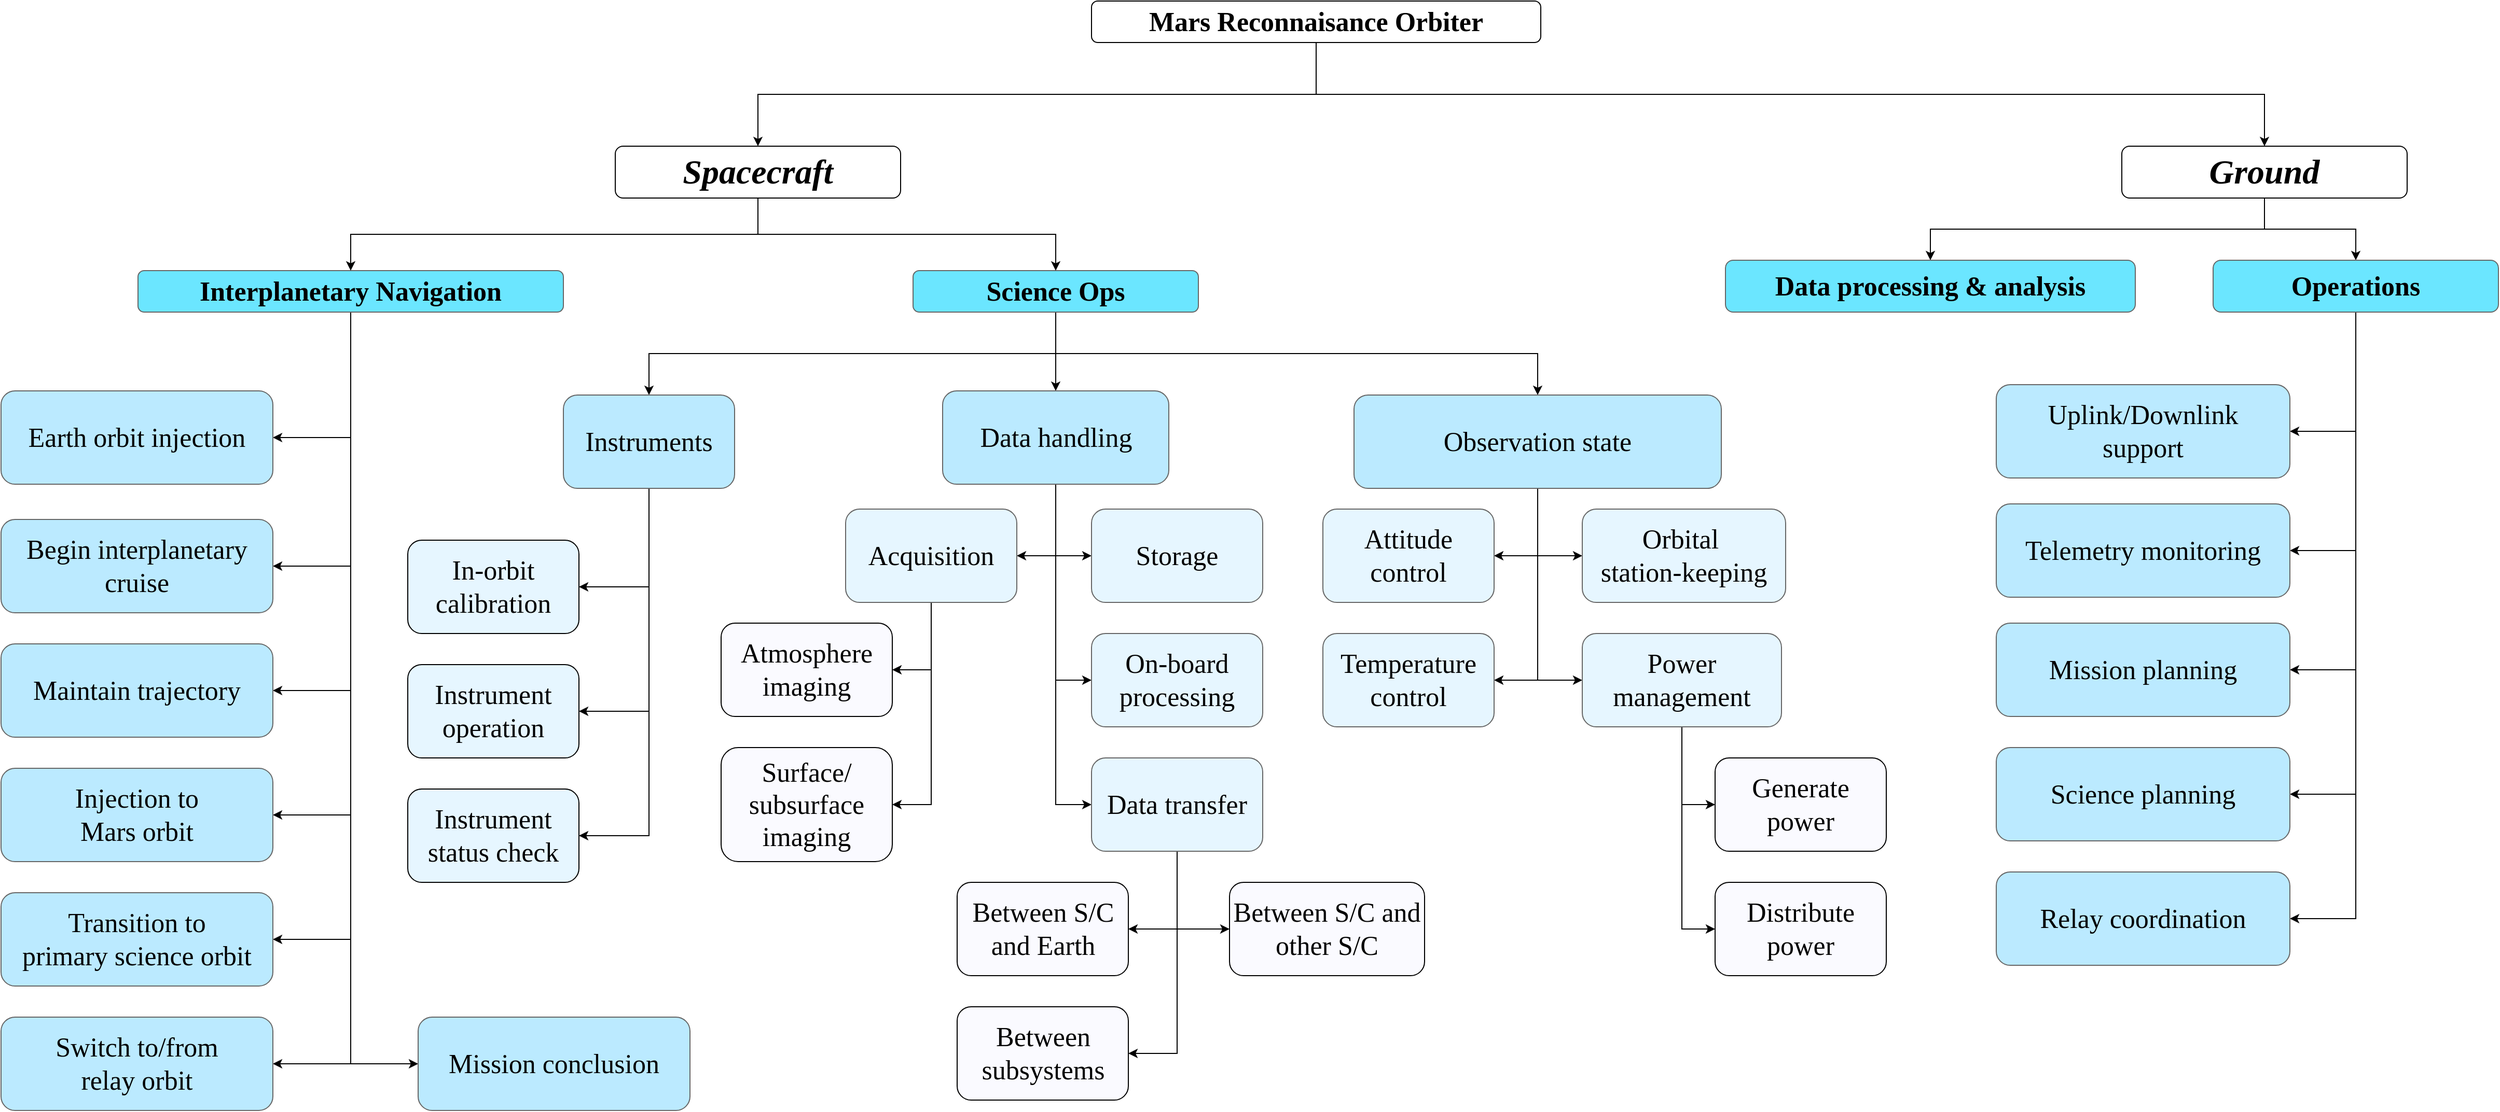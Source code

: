 <mxfile version="26.1.0">
  <diagram name="Page-1" id="b98fa263-6416-c6ec-5b7d-78bf54ef71d0">
    <mxGraphModel dx="1847" dy="1540" grid="0" gridSize="10" guides="1" tooltips="1" connect="1" arrows="1" fold="1" page="0" pageScale="1.5" pageWidth="1169" pageHeight="826" background="#FFFFFF" math="0" shadow="0">
      <root>
        <mxCell id="0" style=";html=1;" />
        <mxCell id="1" style=";html=1;" parent="0" />
        <mxCell id="OxoNi5qvrJBeRdZsODT2-61" style="edgeStyle=orthogonalEdgeStyle;rounded=0;orthogonalLoop=1;jettySize=auto;html=1;exitX=0.5;exitY=1;exitDx=0;exitDy=0;entryX=0.5;entryY=0;entryDx=0;entryDy=0;fontSize=26;" parent="1" source="303ed1de8c2c98b4-3" target="OxoNi5qvrJBeRdZsODT2-58" edge="1">
          <mxGeometry relative="1" as="geometry" />
        </mxCell>
        <mxCell id="OxoNi5qvrJBeRdZsODT2-62" style="edgeStyle=orthogonalEdgeStyle;rounded=0;orthogonalLoop=1;jettySize=auto;html=1;exitX=0.5;exitY=1;exitDx=0;exitDy=0;entryX=0.5;entryY=0;entryDx=0;entryDy=0;fontSize=26;" parent="1" source="303ed1de8c2c98b4-3" target="OxoNi5qvrJBeRdZsODT2-56" edge="1">
          <mxGeometry relative="1" as="geometry" />
        </mxCell>
        <mxCell id="303ed1de8c2c98b4-3" value="Mars Reconnaisance Orbiter" style="whiteSpace=wrap;html=1;rounded=1;shadow=0;strokeWidth=1;fontSize=26;align=center;fontFamily=CMU Serif;fontSource=https%3A%2F%2Ffont.download%2Ffont%2Fcmu-serif;fontStyle=1" parent="1" vertex="1">
          <mxGeometry x="1899" y="200" width="433" height="40" as="geometry" />
        </mxCell>
        <mxCell id="OxoNi5qvrJBeRdZsODT2-29" style="edgeStyle=orthogonalEdgeStyle;rounded=0;orthogonalLoop=1;jettySize=auto;html=1;exitX=0.5;exitY=1;exitDx=0;exitDy=0;entryX=0.5;entryY=0;entryDx=0;entryDy=0;fontSize=26;" parent="1" source="303ed1de8c2c98b4-5" target="OxoNi5qvrJBeRdZsODT2-16" edge="1">
          <mxGeometry relative="1" as="geometry" />
        </mxCell>
        <mxCell id="wUONexCnlZndCB9AWCZm-4" style="edgeStyle=orthogonalEdgeStyle;rounded=0;orthogonalLoop=1;jettySize=auto;html=1;exitX=0.5;exitY=1;exitDx=0;exitDy=0;entryX=0.5;entryY=0;entryDx=0;entryDy=0;fontSize=26;" parent="1" source="303ed1de8c2c98b4-5" target="wUONexCnlZndCB9AWCZm-1" edge="1">
          <mxGeometry relative="1" as="geometry" />
        </mxCell>
        <mxCell id="wUONexCnlZndCB9AWCZm-16" style="edgeStyle=orthogonalEdgeStyle;rounded=0;orthogonalLoop=1;jettySize=auto;html=1;exitX=0.5;exitY=1;exitDx=0;exitDy=0;fontSize=26;" parent="1" source="303ed1de8c2c98b4-5" target="OxoNi5qvrJBeRdZsODT2-15" edge="1">
          <mxGeometry relative="1" as="geometry" />
        </mxCell>
        <mxCell id="303ed1de8c2c98b4-5" value="Science Ops" style="whiteSpace=wrap;html=1;rounded=1;shadow=0;strokeWidth=1;fontSize=26;align=center;fillColor=#6BE6FF;strokeColor=#666666;fontFamily=CMU Serif;fontSource=https%3A%2F%2Ffont.download%2Ffont%2Fcmu-serif;fontStyle=1" parent="1" vertex="1">
          <mxGeometry x="1727" y="460" width="275" height="40" as="geometry" />
        </mxCell>
        <mxCell id="OxoNi5qvrJBeRdZsODT2-8" style="edgeStyle=orthogonalEdgeStyle;rounded=0;orthogonalLoop=1;jettySize=auto;html=1;exitX=0.5;exitY=1;exitDx=0;exitDy=0;entryX=1;entryY=0.5;entryDx=0;entryDy=0;fontSize=26;" parent="1" source="303ed1de8c2c98b4-7" target="OxoNi5qvrJBeRdZsODT2-7" edge="1">
          <mxGeometry relative="1" as="geometry" />
        </mxCell>
        <mxCell id="OxoNi5qvrJBeRdZsODT2-11" style="edgeStyle=orthogonalEdgeStyle;rounded=0;orthogonalLoop=1;jettySize=auto;html=1;exitX=0.5;exitY=1;exitDx=0;exitDy=0;entryX=1;entryY=0.5;entryDx=0;entryDy=0;fontSize=26;" parent="1" source="303ed1de8c2c98b4-7" target="OxoNi5qvrJBeRdZsODT2-10" edge="1">
          <mxGeometry relative="1" as="geometry" />
        </mxCell>
        <mxCell id="OxoNi5qvrJBeRdZsODT2-13" style="edgeStyle=orthogonalEdgeStyle;rounded=0;orthogonalLoop=1;jettySize=auto;html=1;exitX=0.5;exitY=1;exitDx=0;exitDy=0;entryX=1;entryY=0.5;entryDx=0;entryDy=0;fontSize=26;" parent="1" source="303ed1de8c2c98b4-7" target="OxoNi5qvrJBeRdZsODT2-12" edge="1">
          <mxGeometry relative="1" as="geometry" />
        </mxCell>
        <mxCell id="OxoNi5qvrJBeRdZsODT2-85" style="edgeStyle=orthogonalEdgeStyle;rounded=0;orthogonalLoop=1;jettySize=auto;html=1;exitX=0.5;exitY=1;exitDx=0;exitDy=0;entryX=1;entryY=0.5;entryDx=0;entryDy=0;fontSize=26;" parent="1" source="303ed1de8c2c98b4-7" target="OxoNi5qvrJBeRdZsODT2-84" edge="1">
          <mxGeometry relative="1" as="geometry" />
        </mxCell>
        <mxCell id="OxoNi5qvrJBeRdZsODT2-88" style="edgeStyle=orthogonalEdgeStyle;rounded=0;orthogonalLoop=1;jettySize=auto;html=1;exitX=0.5;exitY=1;exitDx=0;exitDy=0;entryX=1;entryY=0.5;entryDx=0;entryDy=0;fontSize=26;" parent="1" source="303ed1de8c2c98b4-7" target="OxoNi5qvrJBeRdZsODT2-87" edge="1">
          <mxGeometry relative="1" as="geometry" />
        </mxCell>
        <mxCell id="NxvaMUHdAj3nQbAcuZh8-9" style="edgeStyle=orthogonalEdgeStyle;rounded=0;orthogonalLoop=1;jettySize=auto;html=1;exitX=0.5;exitY=1;exitDx=0;exitDy=0;entryX=1;entryY=0.5;entryDx=0;entryDy=0;" parent="1" source="303ed1de8c2c98b4-7" target="NxvaMUHdAj3nQbAcuZh8-8" edge="1">
          <mxGeometry relative="1" as="geometry" />
        </mxCell>
        <mxCell id="NxvaMUHdAj3nQbAcuZh8-13" style="edgeStyle=orthogonalEdgeStyle;rounded=0;orthogonalLoop=1;jettySize=auto;html=1;exitX=0.5;exitY=1;exitDx=0;exitDy=0;entryX=0;entryY=0.5;entryDx=0;entryDy=0;" parent="1" source="303ed1de8c2c98b4-7" target="NxvaMUHdAj3nQbAcuZh8-11" edge="1">
          <mxGeometry relative="1" as="geometry" />
        </mxCell>
        <mxCell id="303ed1de8c2c98b4-7" value="Interplanetary Navigation" style="whiteSpace=wrap;html=1;rounded=1;shadow=0;strokeWidth=1;fontSize=26;align=center;fillColor=#6BE6FF;strokeColor=#666666;fontFamily=CMU Serif;fontSource=https%3A%2F%2Ffont.download%2Ffont%2Fcmu-serif;fontStyle=1" parent="1" vertex="1">
          <mxGeometry x="980" y="460" width="410" height="40" as="geometry" />
        </mxCell>
        <mxCell id="OxoNi5qvrJBeRdZsODT2-18" style="edgeStyle=orthogonalEdgeStyle;rounded=0;orthogonalLoop=1;jettySize=auto;html=1;exitX=0.5;exitY=1;exitDx=0;exitDy=0;entryX=1;entryY=0.5;entryDx=0;entryDy=0;fontSize=26;" parent="1" source="OxoNi5qvrJBeRdZsODT2-15" target="OxoNi5qvrJBeRdZsODT2-17" edge="1">
          <mxGeometry relative="1" as="geometry" />
        </mxCell>
        <mxCell id="OxoNi5qvrJBeRdZsODT2-21" style="edgeStyle=orthogonalEdgeStyle;rounded=0;orthogonalLoop=1;jettySize=auto;html=1;exitX=0.5;exitY=1;exitDx=0;exitDy=0;entryX=0;entryY=0.5;entryDx=0;entryDy=0;fontSize=26;" parent="1" source="OxoNi5qvrJBeRdZsODT2-15" target="OxoNi5qvrJBeRdZsODT2-19" edge="1">
          <mxGeometry relative="1" as="geometry" />
        </mxCell>
        <mxCell id="OxoNi5qvrJBeRdZsODT2-30" style="edgeStyle=orthogonalEdgeStyle;rounded=0;orthogonalLoop=1;jettySize=auto;html=1;exitX=0.5;exitY=1;exitDx=0;exitDy=0;entryX=0;entryY=0.5;entryDx=0;entryDy=0;fontSize=26;" parent="1" source="OxoNi5qvrJBeRdZsODT2-15" target="OxoNi5qvrJBeRdZsODT2-20" edge="1">
          <mxGeometry relative="1" as="geometry" />
        </mxCell>
        <mxCell id="OxoNi5qvrJBeRdZsODT2-32" style="edgeStyle=orthogonalEdgeStyle;rounded=0;orthogonalLoop=1;jettySize=auto;html=1;exitX=0.5;exitY=1;exitDx=0;exitDy=0;entryX=0;entryY=0.5;entryDx=0;entryDy=0;fontSize=26;" parent="1" source="OxoNi5qvrJBeRdZsODT2-15" target="OxoNi5qvrJBeRdZsODT2-31" edge="1">
          <mxGeometry relative="1" as="geometry" />
        </mxCell>
        <mxCell id="OxoNi5qvrJBeRdZsODT2-15" value="Data&amp;nbsp;&lt;span style=&quot;background-color: transparent; color: light-dark(rgb(0, 0, 0), rgb(255, 255, 255));&quot;&gt;handling&lt;/span&gt;" style="whiteSpace=wrap;html=1;rounded=1;shadow=0;strokeWidth=1;fontSize=26;align=center;fillColor=#BBEAFF;strokeColor=#666666;fontFamily=CMU Serif;fontSource=https%3A%2F%2Ffont.download%2Ffont%2Fcmu-serif;" parent="1" vertex="1">
          <mxGeometry x="1755.5" y="576" width="218" height="90" as="geometry" />
        </mxCell>
        <mxCell id="OxoNi5qvrJBeRdZsODT2-44" style="edgeStyle=orthogonalEdgeStyle;rounded=0;orthogonalLoop=1;jettySize=auto;html=1;exitX=0.5;exitY=1;exitDx=0;exitDy=0;entryX=0;entryY=0.5;entryDx=0;entryDy=0;fontSize=26;" parent="1" source="OxoNi5qvrJBeRdZsODT2-16" target="OxoNi5qvrJBeRdZsODT2-42" edge="1">
          <mxGeometry relative="1" as="geometry" />
        </mxCell>
        <mxCell id="OxoNi5qvrJBeRdZsODT2-46" style="edgeStyle=orthogonalEdgeStyle;rounded=0;orthogonalLoop=1;jettySize=auto;html=1;exitX=0.5;exitY=1;exitDx=0;exitDy=0;entryX=0;entryY=0.5;entryDx=0;entryDy=0;fontSize=26;" parent="1" source="OxoNi5qvrJBeRdZsODT2-16" target="OxoNi5qvrJBeRdZsODT2-45" edge="1">
          <mxGeometry relative="1" as="geometry" />
        </mxCell>
        <mxCell id="OxoNi5qvrJBeRdZsODT2-48" style="edgeStyle=orthogonalEdgeStyle;rounded=0;orthogonalLoop=1;jettySize=auto;html=1;exitX=0.5;exitY=1;exitDx=0;exitDy=0;entryX=1;entryY=0.5;entryDx=0;entryDy=0;fontSize=26;" parent="1" source="OxoNi5qvrJBeRdZsODT2-16" target="OxoNi5qvrJBeRdZsODT2-47" edge="1">
          <mxGeometry relative="1" as="geometry" />
        </mxCell>
        <mxCell id="OxoNi5qvrJBeRdZsODT2-50" style="edgeStyle=orthogonalEdgeStyle;rounded=0;orthogonalLoop=1;jettySize=auto;html=1;exitX=0.5;exitY=1;exitDx=0;exitDy=0;entryX=1;entryY=0.5;entryDx=0;entryDy=0;fontSize=26;" parent="1" source="OxoNi5qvrJBeRdZsODT2-16" target="OxoNi5qvrJBeRdZsODT2-49" edge="1">
          <mxGeometry relative="1" as="geometry" />
        </mxCell>
        <mxCell id="OxoNi5qvrJBeRdZsODT2-16" value="Observation state" style="whiteSpace=wrap;html=1;rounded=1;shadow=0;strokeWidth=1;fontSize=26;align=center;fillColor=#BBEAFF;strokeColor=#666666;fontFamily=CMU Serif;fontSource=https%3A%2F%2Ffont.download%2Ffont%2Fcmu-serif;" parent="1" vertex="1">
          <mxGeometry x="2152" y="580" width="354" height="90" as="geometry" />
        </mxCell>
        <mxCell id="OxoNi5qvrJBeRdZsODT2-25" style="edgeStyle=orthogonalEdgeStyle;rounded=0;orthogonalLoop=1;jettySize=auto;html=1;exitX=0.5;exitY=1;exitDx=0;exitDy=0;entryX=1;entryY=0.5;entryDx=0;entryDy=0;fontSize=26;" parent="1" source="OxoNi5qvrJBeRdZsODT2-17" target="OxoNi5qvrJBeRdZsODT2-22" edge="1">
          <mxGeometry relative="1" as="geometry" />
        </mxCell>
        <mxCell id="OxoNi5qvrJBeRdZsODT2-27" style="edgeStyle=orthogonalEdgeStyle;rounded=0;orthogonalLoop=1;jettySize=auto;html=1;exitX=0.5;exitY=1;exitDx=0;exitDy=0;entryX=1;entryY=0.5;entryDx=0;entryDy=0;fontSize=26;" parent="1" source="OxoNi5qvrJBeRdZsODT2-17" target="OxoNi5qvrJBeRdZsODT2-26" edge="1">
          <mxGeometry relative="1" as="geometry" />
        </mxCell>
        <mxCell id="OxoNi5qvrJBeRdZsODT2-17" value="Acquisition" style="whiteSpace=wrap;html=1;rounded=1;shadow=0;strokeWidth=1;fontSize=26;align=center;fillColor=#E6F6FF;strokeColor=#666666;fontFamily=CMU Serif;fontSource=https%3A%2F%2Ffont.download%2Ffont%2Fcmu-serif;" parent="1" vertex="1">
          <mxGeometry x="1662" y="690" width="165" height="90" as="geometry" />
        </mxCell>
        <mxCell id="OxoNi5qvrJBeRdZsODT2-19" value="Storage" style="whiteSpace=wrap;html=1;rounded=1;shadow=0;strokeWidth=1;fontSize=26;align=center;fillColor=#E6F6FF;strokeColor=#666666;fontFamily=CMU Serif;fontSource=https%3A%2F%2Ffont.download%2Ffont%2Fcmu-serif;" parent="1" vertex="1">
          <mxGeometry x="1899" y="690" width="165" height="90" as="geometry" />
        </mxCell>
        <mxCell id="OxoNi5qvrJBeRdZsODT2-20" value="On-board processing" style="whiteSpace=wrap;html=1;rounded=1;shadow=0;strokeWidth=1;fontSize=26;align=center;fillColor=#E6F6FF;strokeColor=#666666;fontFamily=CMU Serif;fontSource=https%3A%2F%2Ffont.download%2Ffont%2Fcmu-serif;" parent="1" vertex="1">
          <mxGeometry x="1899" y="810" width="165" height="90" as="geometry" />
        </mxCell>
        <mxCell id="OxoNi5qvrJBeRdZsODT2-22" value="Atmosphere&lt;div&gt;imaging&lt;/div&gt;" style="whiteSpace=wrap;html=1;rounded=1;shadow=0;strokeWidth=1;fontSize=26;align=center;fontFamily=CMU Serif;fontSource=https%3A%2F%2Ffont.download%2Ffont%2Fcmu-serif;fillColor=light-dark(#fafaff, #242424);strokeColor=default;fontColor=light-dark(#000000, #c1c1c1);gradientColor=none;fillStyle=auto;" parent="1" vertex="1">
          <mxGeometry x="1542" y="800" width="165" height="90" as="geometry" />
        </mxCell>
        <mxCell id="OxoNi5qvrJBeRdZsODT2-26" value="Surface/&lt;div&gt;subsurface imaging&lt;/div&gt;" style="whiteSpace=wrap;html=1;rounded=1;shadow=0;strokeWidth=1;fontSize=26;align=center;fontFamily=CMU Serif;fontSource=https%3A%2F%2Ffont.download%2Ffont%2Fcmu-serif;fillColor=light-dark(#fafaff, #242424);strokeColor=default;fontColor=light-dark(#000000, #c1c1c1);gradientColor=none;fillStyle=auto;" parent="1" vertex="1">
          <mxGeometry x="1542" y="920" width="165" height="110" as="geometry" />
        </mxCell>
        <mxCell id="OxoNi5qvrJBeRdZsODT2-36" style="edgeStyle=orthogonalEdgeStyle;rounded=0;orthogonalLoop=1;jettySize=auto;html=1;exitX=0.5;exitY=1;exitDx=0;exitDy=0;entryX=1;entryY=0.5;entryDx=0;entryDy=0;fontSize=26;strokeColor=default;" parent="1" source="OxoNi5qvrJBeRdZsODT2-31" target="OxoNi5qvrJBeRdZsODT2-35" edge="1">
          <mxGeometry relative="1" as="geometry" />
        </mxCell>
        <mxCell id="OxoNi5qvrJBeRdZsODT2-38" style="edgeStyle=orthogonalEdgeStyle;rounded=0;orthogonalLoop=1;jettySize=auto;html=1;exitX=0.5;exitY=1;exitDx=0;exitDy=0;entryX=1;entryY=0.5;entryDx=0;entryDy=0;fontSize=26;strokeColor=default;" parent="1" source="OxoNi5qvrJBeRdZsODT2-31" target="OxoNi5qvrJBeRdZsODT2-37" edge="1">
          <mxGeometry relative="1" as="geometry" />
        </mxCell>
        <mxCell id="OxoNi5qvrJBeRdZsODT2-41" style="edgeStyle=orthogonalEdgeStyle;rounded=0;orthogonalLoop=1;jettySize=auto;html=1;exitX=0.5;exitY=1;exitDx=0;exitDy=0;entryX=0;entryY=0.5;entryDx=0;entryDy=0;fontSize=26;strokeColor=default;" parent="1" source="OxoNi5qvrJBeRdZsODT2-31" target="OxoNi5qvrJBeRdZsODT2-39" edge="1">
          <mxGeometry relative="1" as="geometry" />
        </mxCell>
        <mxCell id="OxoNi5qvrJBeRdZsODT2-31" value="Data transfer" style="whiteSpace=wrap;html=1;rounded=1;shadow=0;strokeWidth=1;fontSize=26;align=center;fillColor=#E6F6FF;strokeColor=#666666;fontFamily=CMU Serif;fontSource=https%3A%2F%2Ffont.download%2Ffont%2Fcmu-serif;" parent="1" vertex="1">
          <mxGeometry x="1899" y="930" width="165" height="90" as="geometry" />
        </mxCell>
        <mxCell id="OxoNi5qvrJBeRdZsODT2-35" value="Between S/C and Earth" style="whiteSpace=wrap;html=1;rounded=1;shadow=0;strokeWidth=1;fontSize=26;align=center;fontFamily=CMU Serif;fontSource=https%3A%2F%2Ffont.download%2Ffont%2Fcmu-serif;fillColor=light-dark(#fafaff, #242424);fontColor=light-dark(#000000, #c1c1c1);strokeColor=default;gradientColor=none;" parent="1" vertex="1">
          <mxGeometry x="1769.5" y="1050" width="165" height="90" as="geometry" />
        </mxCell>
        <mxCell id="OxoNi5qvrJBeRdZsODT2-37" value="Between subsystems" style="whiteSpace=wrap;html=1;rounded=1;shadow=0;strokeWidth=1;fontSize=26;align=center;fontFamily=CMU Serif;fontSource=https%3A%2F%2Ffont.download%2Ffont%2Fcmu-serif;fillColor=light-dark(#fafaff, #242424);fontColor=light-dark(#000000, #c1c1c1);strokeColor=default;gradientColor=none;" parent="1" vertex="1">
          <mxGeometry x="1769.5" y="1170" width="165" height="90" as="geometry" />
        </mxCell>
        <mxCell id="OxoNi5qvrJBeRdZsODT2-39" value="Between S/C and other S/C" style="whiteSpace=wrap;html=1;rounded=1;shadow=0;strokeWidth=1;fontSize=26;align=center;fontFamily=CMU Serif;fontSource=https%3A%2F%2Ffont.download%2Ffont%2Fcmu-serif;fillColor=light-dark(#fafaff, #242424);fontColor=light-dark(#000000, #c1c1c1);strokeColor=default;gradientColor=none;" parent="1" vertex="1">
          <mxGeometry x="2032" y="1050" width="188" height="90" as="geometry" />
        </mxCell>
        <mxCell id="OxoNi5qvrJBeRdZsODT2-42" value="Orbital&amp;nbsp;&lt;div&gt;station-keeping&lt;/div&gt;" style="whiteSpace=wrap;html=1;rounded=1;shadow=0;strokeWidth=1;fontSize=26;align=center;fillColor=#E6F6FF;strokeColor=#666666;fontFamily=CMU Serif;fontSource=https%3A%2F%2Ffont.download%2Ffont%2Fcmu-serif;" parent="1" vertex="1">
          <mxGeometry x="2372" y="690" width="196" height="90" as="geometry" />
        </mxCell>
        <mxCell id="wUONexCnlZndCB9AWCZm-21" style="edgeStyle=orthogonalEdgeStyle;rounded=0;orthogonalLoop=1;jettySize=auto;html=1;exitX=0.5;exitY=1;exitDx=0;exitDy=0;entryX=0;entryY=0.5;entryDx=0;entryDy=0;fontSize=26;" parent="1" source="OxoNi5qvrJBeRdZsODT2-45" target="OxoNi5qvrJBeRdZsODT2-51" edge="1">
          <mxGeometry relative="1" as="geometry" />
        </mxCell>
        <mxCell id="wUONexCnlZndCB9AWCZm-22" style="edgeStyle=orthogonalEdgeStyle;rounded=0;orthogonalLoop=1;jettySize=auto;html=1;exitX=0.5;exitY=1;exitDx=0;exitDy=0;entryX=0;entryY=0.5;entryDx=0;entryDy=0;fontSize=26;" parent="1" source="OxoNi5qvrJBeRdZsODT2-45" target="OxoNi5qvrJBeRdZsODT2-53" edge="1">
          <mxGeometry relative="1" as="geometry" />
        </mxCell>
        <mxCell id="OxoNi5qvrJBeRdZsODT2-45" value="Power&lt;div&gt;management&lt;/div&gt;" style="whiteSpace=wrap;html=1;rounded=1;shadow=0;strokeWidth=1;fontSize=26;align=center;fillColor=#E6F6FF;strokeColor=#666666;fontFamily=CMU Serif;fontSource=https%3A%2F%2Ffont.download%2Ffont%2Fcmu-serif;" parent="1" vertex="1">
          <mxGeometry x="2372" y="810" width="192" height="90" as="geometry" />
        </mxCell>
        <mxCell id="OxoNi5qvrJBeRdZsODT2-47" value="Attitude&lt;div&gt;control&lt;/div&gt;" style="whiteSpace=wrap;html=1;rounded=1;shadow=0;strokeWidth=1;fontSize=26;align=center;fillColor=#E6F6FF;strokeColor=#666666;fontFamily=CMU Serif;fontSource=https%3A%2F%2Ffont.download%2Ffont%2Fcmu-serif;" parent="1" vertex="1">
          <mxGeometry x="2122" y="690" width="165" height="90" as="geometry" />
        </mxCell>
        <mxCell id="OxoNi5qvrJBeRdZsODT2-49" value="Temperature control" style="whiteSpace=wrap;html=1;rounded=1;shadow=0;strokeWidth=1;fontSize=26;align=center;fillColor=#E6F6FF;strokeColor=#666666;fontFamily=CMU Serif;fontSource=https%3A%2F%2Ffont.download%2Ffont%2Fcmu-serif;" parent="1" vertex="1">
          <mxGeometry x="2122" y="810" width="165" height="90" as="geometry" />
        </mxCell>
        <mxCell id="OxoNi5qvrJBeRdZsODT2-51" value="Generate power" style="whiteSpace=wrap;html=1;rounded=1;shadow=0;strokeWidth=1;fontSize=26;align=center;fillColor=light-dark(#fafaff, #242424);strokeColor=default;fontFamily=CMU Serif;fontSource=https%3A%2F%2Ffont.download%2Ffont%2Fcmu-serif;gradientColor=none;" parent="1" vertex="1">
          <mxGeometry x="2500" y="930" width="165" height="90" as="geometry" />
        </mxCell>
        <mxCell id="OxoNi5qvrJBeRdZsODT2-53" value="Distribute power" style="whiteSpace=wrap;html=1;rounded=1;shadow=0;strokeWidth=1;fontSize=26;align=center;fillColor=light-dark(#fafaff, #242424);strokeColor=default;fontFamily=CMU Serif;fontSource=https%3A%2F%2Ffont.download%2Ffont%2Fcmu-serif;gradientColor=none;" parent="1" vertex="1">
          <mxGeometry x="2500" y="1050" width="165" height="90" as="geometry" />
        </mxCell>
        <mxCell id="OxoNi5qvrJBeRdZsODT2-72" style="edgeStyle=orthogonalEdgeStyle;rounded=0;orthogonalLoop=1;jettySize=auto;html=1;exitX=0.5;exitY=1;exitDx=0;exitDy=0;entryX=0.5;entryY=0;entryDx=0;entryDy=0;fontSize=26;" parent="1" source="OxoNi5qvrJBeRdZsODT2-56" target="OxoNi5qvrJBeRdZsODT2-70" edge="1">
          <mxGeometry relative="1" as="geometry" />
        </mxCell>
        <mxCell id="OxoNi5qvrJBeRdZsODT2-76" style="edgeStyle=orthogonalEdgeStyle;rounded=0;orthogonalLoop=1;jettySize=auto;html=1;exitX=0.5;exitY=1;exitDx=0;exitDy=0;entryX=0.5;entryY=0;entryDx=0;entryDy=0;fontSize=26;" parent="1" source="OxoNi5qvrJBeRdZsODT2-56" target="OxoNi5qvrJBeRdZsODT2-75" edge="1">
          <mxGeometry relative="1" as="geometry" />
        </mxCell>
        <mxCell id="OxoNi5qvrJBeRdZsODT2-59" style="edgeStyle=orthogonalEdgeStyle;rounded=0;orthogonalLoop=1;jettySize=auto;html=1;exitX=0.5;exitY=1;exitDx=0;exitDy=0;entryX=0.5;entryY=0;entryDx=0;entryDy=0;fontSize=26;" parent="1" source="OxoNi5qvrJBeRdZsODT2-58" target="303ed1de8c2c98b4-7" edge="1">
          <mxGeometry relative="1" as="geometry" />
        </mxCell>
        <mxCell id="OxoNi5qvrJBeRdZsODT2-60" style="edgeStyle=orthogonalEdgeStyle;rounded=0;orthogonalLoop=1;jettySize=auto;html=1;exitX=0.5;exitY=1;exitDx=0;exitDy=0;entryX=0.5;entryY=0;entryDx=0;entryDy=0;fontSize=26;" parent="1" source="OxoNi5qvrJBeRdZsODT2-58" target="303ed1de8c2c98b4-5" edge="1">
          <mxGeometry relative="1" as="geometry" />
        </mxCell>
        <mxCell id="wUONexCnlZndCB9AWCZm-18" style="edgeStyle=orthogonalEdgeStyle;rounded=0;orthogonalLoop=1;jettySize=auto;html=1;exitX=0.5;exitY=1;exitDx=0;exitDy=0;entryX=1;entryY=0.5;entryDx=0;entryDy=0;fontSize=26;" parent="1" source="OxoNi5qvrJBeRdZsODT2-70" target="OxoNi5qvrJBeRdZsODT2-77" edge="1">
          <mxGeometry relative="1" as="geometry" />
        </mxCell>
        <mxCell id="wUONexCnlZndCB9AWCZm-19" style="edgeStyle=orthogonalEdgeStyle;rounded=0;orthogonalLoop=1;jettySize=auto;html=1;exitX=0.5;exitY=1;exitDx=0;exitDy=0;entryX=1;entryY=0.5;entryDx=0;entryDy=0;fontSize=26;" parent="1" source="OxoNi5qvrJBeRdZsODT2-70" target="OxoNi5qvrJBeRdZsODT2-79" edge="1">
          <mxGeometry relative="1" as="geometry" />
        </mxCell>
        <mxCell id="wUONexCnlZndCB9AWCZm-20" style="edgeStyle=orthogonalEdgeStyle;rounded=0;orthogonalLoop=1;jettySize=auto;html=1;exitX=0.5;exitY=1;exitDx=0;exitDy=0;entryX=1;entryY=0.5;entryDx=0;entryDy=0;fontSize=26;" parent="1" source="OxoNi5qvrJBeRdZsODT2-70" target="OxoNi5qvrJBeRdZsODT2-81" edge="1">
          <mxGeometry relative="1" as="geometry" />
        </mxCell>
        <mxCell id="NxvaMUHdAj3nQbAcuZh8-3" style="edgeStyle=orthogonalEdgeStyle;rounded=0;orthogonalLoop=1;jettySize=auto;html=1;exitX=0.5;exitY=1;exitDx=0;exitDy=0;entryX=1;entryY=0.5;entryDx=0;entryDy=0;" parent="1" source="OxoNi5qvrJBeRdZsODT2-70" target="NxvaMUHdAj3nQbAcuZh8-2" edge="1">
          <mxGeometry relative="1" as="geometry" />
        </mxCell>
        <mxCell id="NxvaMUHdAj3nQbAcuZh8-5" style="edgeStyle=orthogonalEdgeStyle;rounded=0;orthogonalLoop=1;jettySize=auto;html=1;exitX=0.5;exitY=1;exitDx=0;exitDy=0;entryX=1;entryY=0.5;entryDx=0;entryDy=0;" parent="1" source="OxoNi5qvrJBeRdZsODT2-70" target="NxvaMUHdAj3nQbAcuZh8-4" edge="1">
          <mxGeometry relative="1" as="geometry" />
        </mxCell>
        <mxCell id="OxoNi5qvrJBeRdZsODT2-70" value="Operations" style="whiteSpace=wrap;html=1;rounded=1;shadow=0;strokeWidth=1;fontSize=26;align=center;fillColor=#6BE6FF;strokeColor=#666666;fontFamily=CMU Serif;fontSource=https%3A%2F%2Ffont.download%2Ffont%2Fcmu-serif;fontStyle=1" parent="1" vertex="1">
          <mxGeometry x="2980" y="450" width="275" height="50" as="geometry" />
        </mxCell>
        <mxCell id="OxoNi5qvrJBeRdZsODT2-75" value="Data processing &amp;amp;&amp;nbsp;&lt;span style=&quot;background-color: transparent; color: light-dark(rgb(0, 0, 0), rgb(255, 255, 255));&quot;&gt;analysis&lt;/span&gt;" style="whiteSpace=wrap;html=1;rounded=1;shadow=0;strokeWidth=1;fontSize=26;align=center;fillColor=#6BE6FF;strokeColor=#666666;fontFamily=CMU Serif;fontSource=https%3A%2F%2Ffont.download%2Ffont%2Fcmu-serif;fontStyle=1" parent="1" vertex="1">
          <mxGeometry x="2510" y="450" width="395" height="50" as="geometry" />
        </mxCell>
        <mxCell id="wUONexCnlZndCB9AWCZm-8" style="edgeStyle=orthogonalEdgeStyle;rounded=0;orthogonalLoop=1;jettySize=auto;html=1;exitX=0.5;exitY=1;exitDx=0;exitDy=0;entryX=1;entryY=0.5;entryDx=0;entryDy=0;fontSize=26;" parent="1" source="wUONexCnlZndCB9AWCZm-1" target="wUONexCnlZndCB9AWCZm-5" edge="1">
          <mxGeometry relative="1" as="geometry" />
        </mxCell>
        <mxCell id="wUONexCnlZndCB9AWCZm-9" style="edgeStyle=orthogonalEdgeStyle;rounded=0;orthogonalLoop=1;jettySize=auto;html=1;exitX=0.5;exitY=1;exitDx=0;exitDy=0;entryX=1;entryY=0.5;entryDx=0;entryDy=0;fontSize=26;" parent="1" source="wUONexCnlZndCB9AWCZm-1" target="wUONexCnlZndCB9AWCZm-6" edge="1">
          <mxGeometry relative="1" as="geometry" />
        </mxCell>
        <mxCell id="wUONexCnlZndCB9AWCZm-10" style="edgeStyle=orthogonalEdgeStyle;rounded=0;orthogonalLoop=1;jettySize=auto;html=1;exitX=0.5;exitY=1;exitDx=0;exitDy=0;entryX=1;entryY=0.5;entryDx=0;entryDy=0;fontSize=26;" parent="1" source="wUONexCnlZndCB9AWCZm-1" target="wUONexCnlZndCB9AWCZm-7" edge="1">
          <mxGeometry relative="1" as="geometry" />
        </mxCell>
        <mxCell id="wUONexCnlZndCB9AWCZm-1" value="Instruments" style="whiteSpace=wrap;html=1;rounded=1;shadow=0;strokeWidth=1;fontSize=26;align=center;fillColor=#BBEAFF;strokeColor=#666666;fontFamily=CMU Serif;fontSource=https%3A%2F%2Ffont.download%2Ffont%2Fcmu-serif;" parent="1" vertex="1">
          <mxGeometry x="1390" y="580" width="165" height="90" as="geometry" />
        </mxCell>
        <mxCell id="wUONexCnlZndCB9AWCZm-5" value="In-orbit calibration" style="whiteSpace=wrap;html=1;rounded=1;shadow=0;strokeWidth=1;fontSize=26;align=center;fontFamily=CMU Serif;fontSource=https%3A%2F%2Ffont.download%2Ffont%2Fcmu-serif;fillColor=light-dark(#E6F6FF,#242424);strokeColor=default;fontColor=light-dark(#000000, #c1c1c1);gradientColor=none;fillStyle=auto;" parent="1" vertex="1">
          <mxGeometry x="1240" y="720" width="165" height="90" as="geometry" />
        </mxCell>
        <mxCell id="wUONexCnlZndCB9AWCZm-6" value="Instrument&lt;div&gt;operation&lt;/div&gt;" style="whiteSpace=wrap;html=1;rounded=1;shadow=0;strokeWidth=1;fontSize=26;align=center;fontFamily=CMU Serif;fontSource=https%3A%2F%2Ffont.download%2Ffont%2Fcmu-serif;fillColor=light-dark(#E6F6FF,#242424);strokeColor=default;fontColor=light-dark(#000000, #c1c1c1);gradientColor=none;fillStyle=auto;" parent="1" vertex="1">
          <mxGeometry x="1240" y="840" width="165" height="90" as="geometry" />
        </mxCell>
        <mxCell id="wUONexCnlZndCB9AWCZm-7" value="Instrument status check" style="whiteSpace=wrap;html=1;rounded=1;shadow=0;strokeWidth=1;fontSize=26;align=center;fontFamily=CMU Serif;fontSource=https%3A%2F%2Ffont.download%2Ffont%2Fcmu-serif;fillColor=light-dark(#E6F6FF,#242424);strokeColor=default;fontColor=light-dark(#000000, #c1c1c1);gradientColor=none;fillStyle=auto;" parent="1" vertex="1">
          <mxGeometry x="1240" y="960" width="165" height="90" as="geometry" />
        </mxCell>
        <mxCell id="NxvaMUHdAj3nQbAcuZh8-2" value="Science planning" style="whiteSpace=wrap;html=1;rounded=1;shadow=0;strokeWidth=1;fontSize=26;align=center;fillColor=#BBEAFF;strokeColor=#666666;fontFamily=CMU Serif;fontSource=https%3A%2F%2Ffont.download%2Ffont%2Fcmu-serif;" parent="1" vertex="1">
          <mxGeometry x="2771" y="920" width="283" height="90" as="geometry" />
        </mxCell>
        <mxCell id="NxvaMUHdAj3nQbAcuZh8-4" value="Relay coordination" style="whiteSpace=wrap;html=1;rounded=1;shadow=0;strokeWidth=1;fontSize=26;align=center;fillColor=#BBEAFF;strokeColor=#666666;fontFamily=CMU Serif;fontSource=https%3A%2F%2Ffont.download%2Ffont%2Fcmu-serif;" parent="1" vertex="1">
          <mxGeometry x="2771" y="1040" width="283" height="90" as="geometry" />
        </mxCell>
        <mxCell id="OxoNi5qvrJBeRdZsODT2-77" value="Uplink/Downlink&lt;div&gt;support&lt;/div&gt;" style="whiteSpace=wrap;html=1;rounded=1;shadow=0;strokeWidth=1;fontSize=26;align=center;fillColor=#BBEAFF;strokeColor=#666666;fontFamily=CMU Serif;fontSource=https%3A%2F%2Ffont.download%2Ffont%2Fcmu-serif;" parent="1" vertex="1">
          <mxGeometry x="2771" y="570" width="283" height="90" as="geometry" />
        </mxCell>
        <mxCell id="OxoNi5qvrJBeRdZsODT2-79" value="Telemetry monitoring" style="whiteSpace=wrap;html=1;rounded=1;shadow=0;strokeWidth=1;fontSize=26;align=center;fillColor=#BBEAFF;strokeColor=#666666;fontFamily=CMU Serif;fontSource=https%3A%2F%2Ffont.download%2Ffont%2Fcmu-serif;" parent="1" vertex="1">
          <mxGeometry x="2771" y="685" width="283" height="90" as="geometry" />
        </mxCell>
        <mxCell id="OxoNi5qvrJBeRdZsODT2-81" value="Mission planning" style="whiteSpace=wrap;html=1;rounded=1;shadow=0;strokeWidth=1;fontSize=26;align=center;fillColor=#BBEAFF;strokeColor=#666666;fontFamily=CMU Serif;fontSource=https%3A%2F%2Ffont.download%2Ffont%2Fcmu-serif;" parent="1" vertex="1">
          <mxGeometry x="2771" y="800" width="283" height="90" as="geometry" />
        </mxCell>
        <mxCell id="NxvaMUHdAj3nQbAcuZh8-7" value="" style="group" parent="1" vertex="1" connectable="0">
          <mxGeometry x="1440" y="340" width="1727" height="50" as="geometry" />
        </mxCell>
        <mxCell id="OxoNi5qvrJBeRdZsODT2-56" value="Ground" style="whiteSpace=wrap;html=1;rounded=1;shadow=0;strokeWidth=1;fontSize=33;align=center;fontFamily=CMU Serif;fontSource=https%3A%2F%2Ffont.download%2Ffont%2Fcmu-serif;fontStyle=3" parent="NxvaMUHdAj3nQbAcuZh8-7" vertex="1">
          <mxGeometry x="1452" width="275" height="50" as="geometry" />
        </mxCell>
        <mxCell id="OxoNi5qvrJBeRdZsODT2-58" value="Spacecraft" style="whiteSpace=wrap;html=1;rounded=1;shadow=0;strokeWidth=1;fontSize=33;align=center;fontFamily=CMU Serif;fontSource=https%3A%2F%2Ffont.download%2Ffont%2Fcmu-serif;fontStyle=3" parent="NxvaMUHdAj3nQbAcuZh8-7" vertex="1">
          <mxGeometry width="275" height="50" as="geometry" />
        </mxCell>
        <mxCell id="OxoNi5qvrJBeRdZsODT2-7" value="Maintain trajectory" style="whiteSpace=wrap;html=1;rounded=1;shadow=0;strokeWidth=1;fontSize=26;align=center;fillColor=#BBEAFF;strokeColor=#666666;fontFamily=CMU Serif;fontSource=https%3A%2F%2Ffont.download%2Ffont%2Fcmu-serif;" parent="1" vertex="1">
          <mxGeometry x="848" y="820" width="262.0" height="90" as="geometry" />
        </mxCell>
        <mxCell id="OxoNi5qvrJBeRdZsODT2-10" value="Injection to&lt;div&gt;Mars orbit&lt;/div&gt;" style="whiteSpace=wrap;html=1;rounded=1;shadow=0;strokeWidth=1;fontSize=26;align=center;fillColor=#BBEAFF;strokeColor=#666666;fontFamily=CMU Serif;fontSource=https%3A%2F%2Ffont.download%2Ffont%2Fcmu-serif;" parent="1" vertex="1">
          <mxGeometry x="848" y="940" width="262.0" height="90" as="geometry" />
        </mxCell>
        <mxCell id="OxoNi5qvrJBeRdZsODT2-12" value="Earth orbit injection" style="whiteSpace=wrap;html=1;rounded=1;shadow=0;strokeWidth=1;fontSize=26;align=center;fillColor=#BBEAFF;strokeColor=#666666;fontFamily=CMU Serif;fontSource=https%3A%2F%2Ffont.download%2Ffont%2Fcmu-serif;" parent="1" vertex="1">
          <mxGeometry x="848" y="576" width="262.0" height="90" as="geometry" />
        </mxCell>
        <mxCell id="OxoNi5qvrJBeRdZsODT2-84" value="Transition to&lt;div&gt;primary science orbit&lt;/div&gt;" style="whiteSpace=wrap;html=1;rounded=1;shadow=0;strokeWidth=1;fontSize=26;align=center;fillColor=#BBEAFF;strokeColor=#666666;fontFamily=CMU Serif;fontSource=https%3A%2F%2Ffont.download%2Ffont%2Fcmu-serif;" parent="1" vertex="1">
          <mxGeometry x="848" y="1060" width="262.0" height="90" as="geometry" />
        </mxCell>
        <mxCell id="OxoNi5qvrJBeRdZsODT2-87" value="Switch to/from&lt;div&gt;relay orbit&lt;/div&gt;" style="whiteSpace=wrap;html=1;rounded=1;shadow=0;strokeWidth=1;fontSize=26;align=center;fillColor=#BBEAFF;strokeColor=#666666;fontFamily=CMU Serif;fontSource=https%3A%2F%2Ffont.download%2Ffont%2Fcmu-serif;" parent="1" vertex="1">
          <mxGeometry x="848" y="1180" width="262.0" height="90" as="geometry" />
        </mxCell>
        <mxCell id="NxvaMUHdAj3nQbAcuZh8-8" value="Begin interplanetary cruise" style="whiteSpace=wrap;html=1;rounded=1;shadow=0;strokeWidth=1;fontSize=26;align=center;fillColor=#BBEAFF;strokeColor=#666666;fontFamily=CMU Serif;fontSource=https%3A%2F%2Ffont.download%2Ffont%2Fcmu-serif;" parent="1" vertex="1">
          <mxGeometry x="848" y="700" width="262.0" height="90" as="geometry" />
        </mxCell>
        <mxCell id="NxvaMUHdAj3nQbAcuZh8-11" value="Mission conclusion" style="whiteSpace=wrap;html=1;rounded=1;shadow=0;strokeWidth=1;fontSize=26;align=center;fillColor=#BBEAFF;strokeColor=#666666;fontFamily=CMU Serif;fontSource=https%3A%2F%2Ffont.download%2Ffont%2Fcmu-serif;" parent="1" vertex="1">
          <mxGeometry x="1250" y="1180" width="262.0" height="90" as="geometry" />
        </mxCell>
      </root>
    </mxGraphModel>
  </diagram>
</mxfile>
